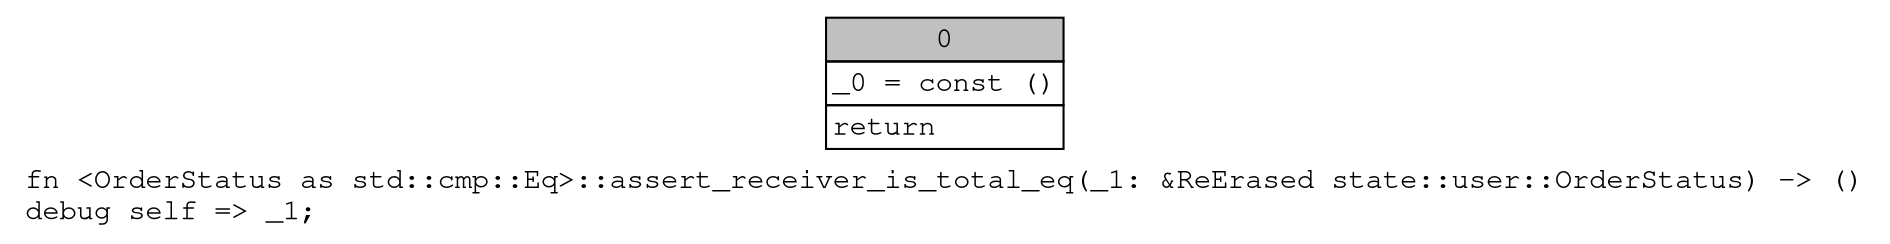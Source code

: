 digraph Mir_0_18598 {
    graph [fontname="Courier, monospace"];
    node [fontname="Courier, monospace"];
    edge [fontname="Courier, monospace"];
    label=<fn &lt;OrderStatus as std::cmp::Eq&gt;::assert_receiver_is_total_eq(_1: &amp;ReErased state::user::OrderStatus) -&gt; ()<br align="left"/>debug self =&gt; _1;<br align="left"/>>;
    bb0__0_18598 [shape="none", label=<<table border="0" cellborder="1" cellspacing="0"><tr><td bgcolor="gray" align="center" colspan="1">0</td></tr><tr><td align="left" balign="left">_0 = const ()<br/></td></tr><tr><td align="left">return</td></tr></table>>];
}
